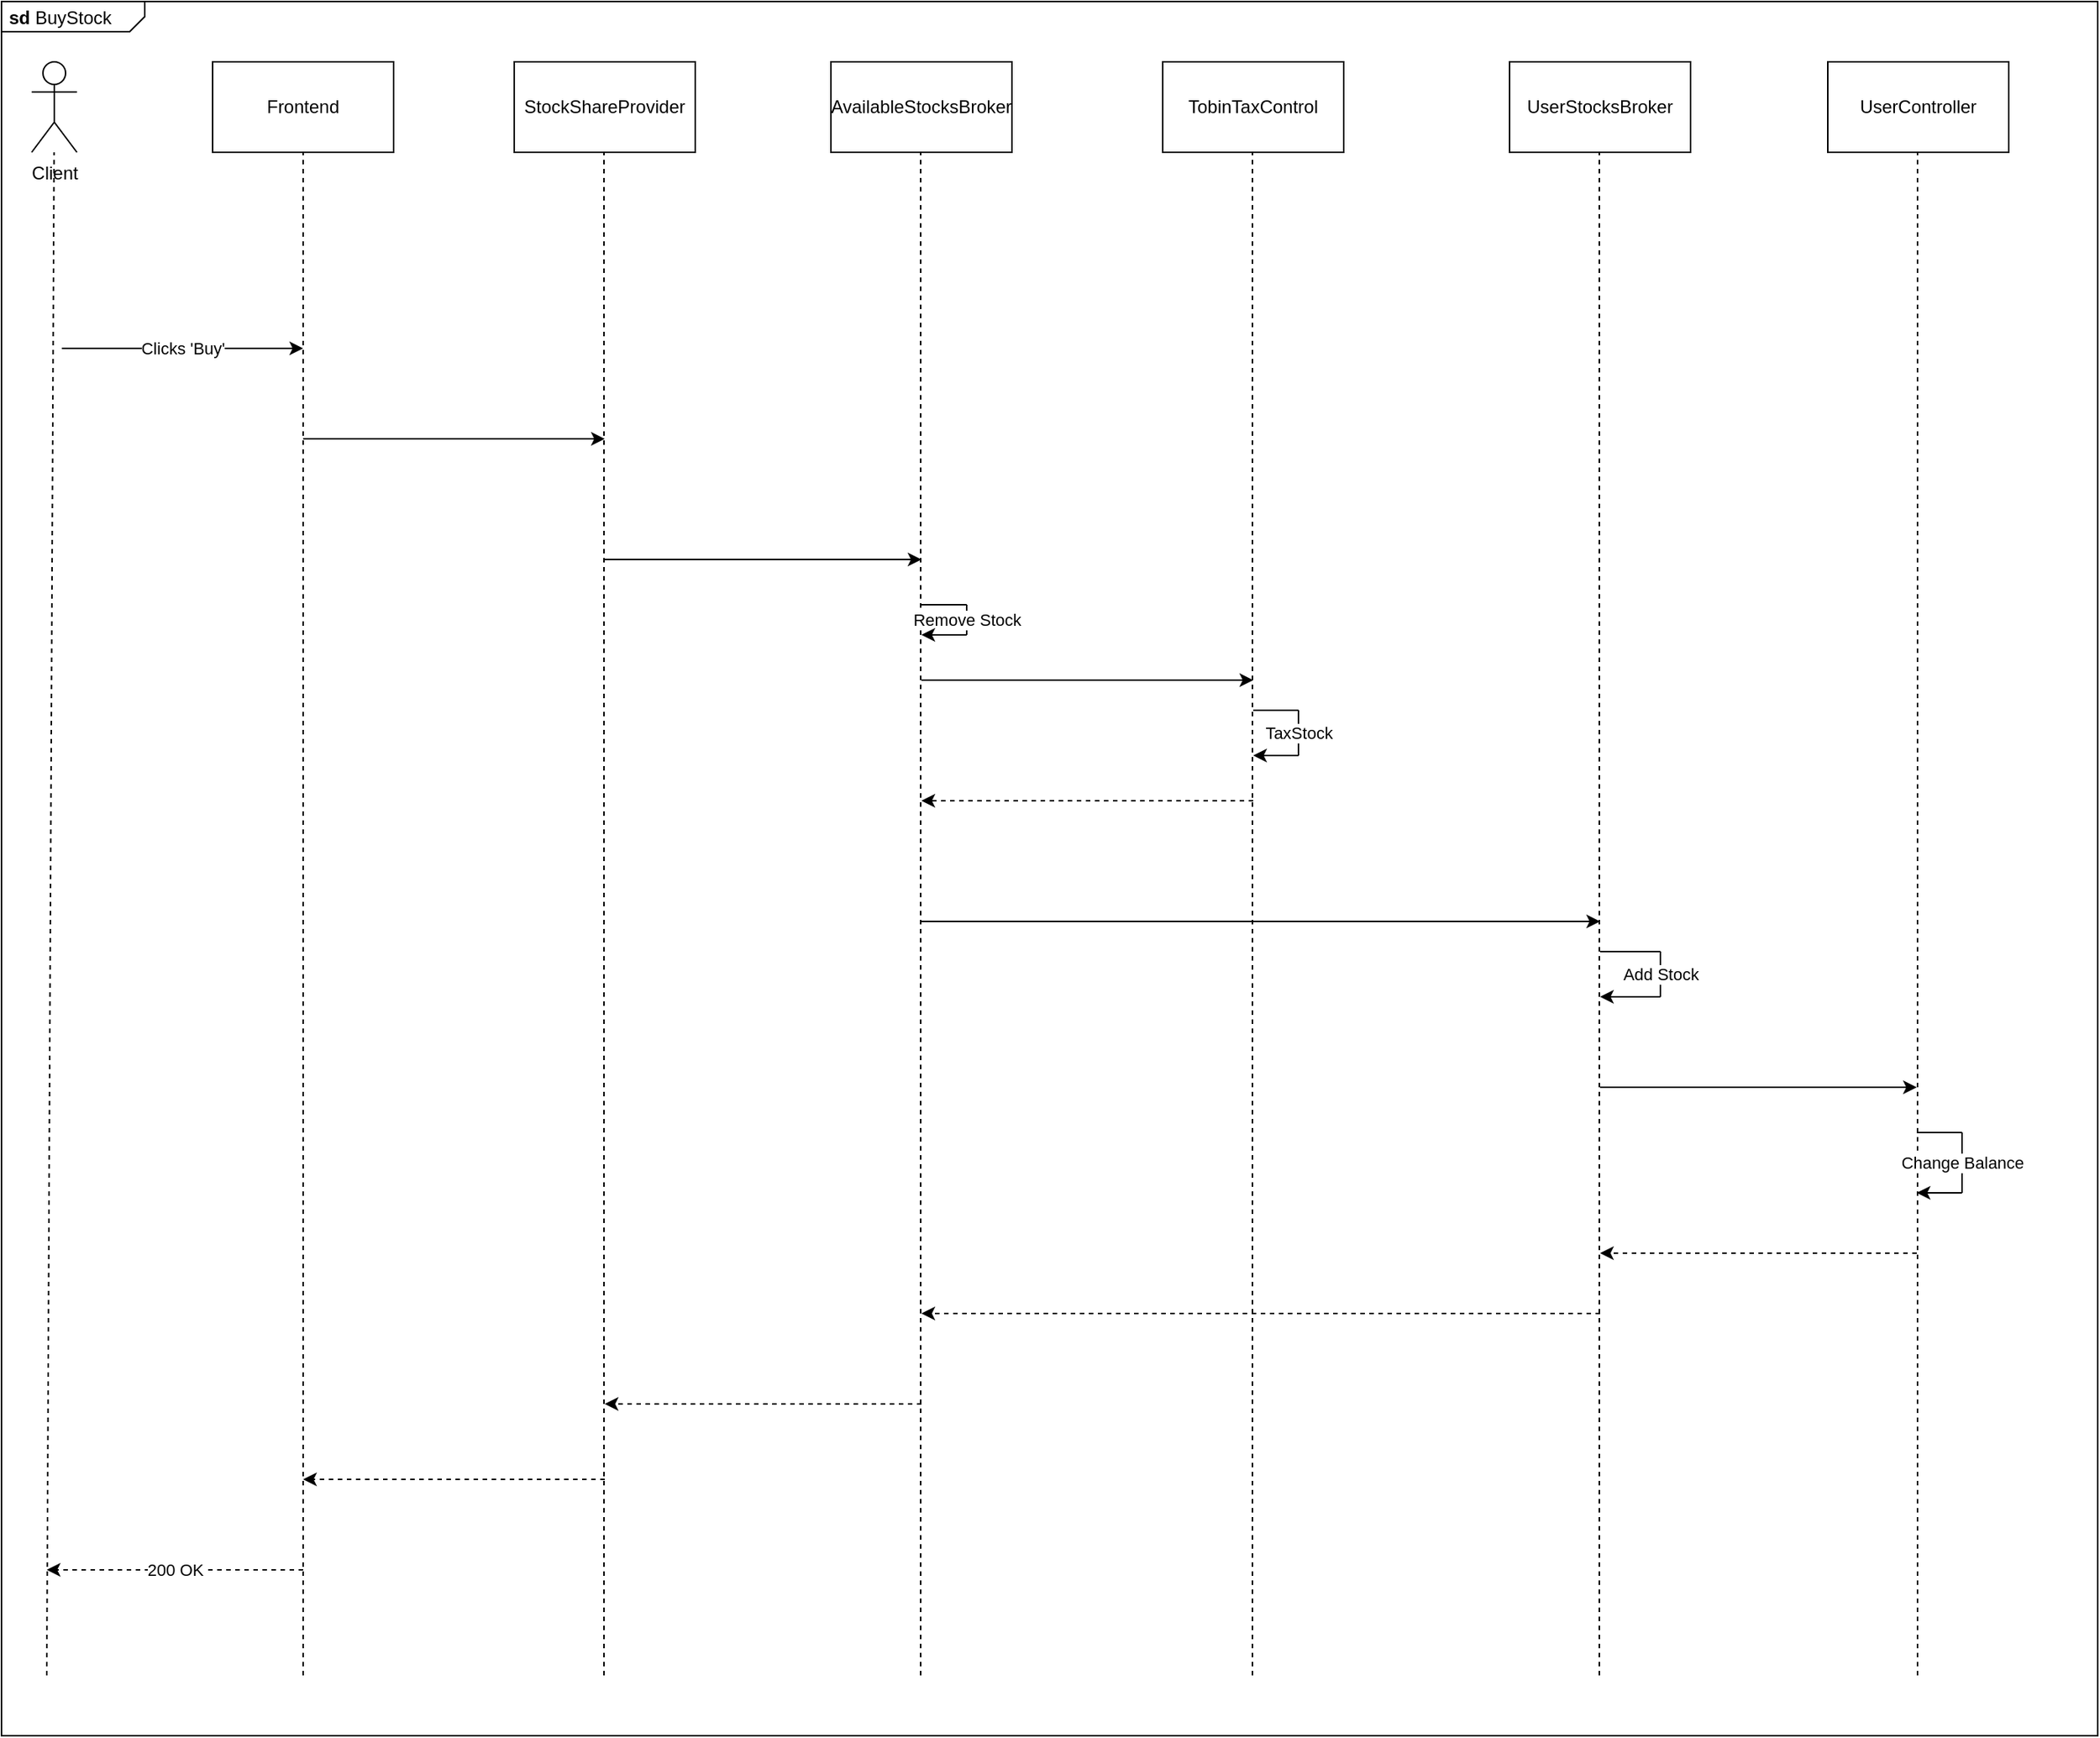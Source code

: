 <mxfile version="13.1.3" type="device"><diagram id="tlgkoU3xiOBSfTorAnxY" name="Page-1"><mxGraphModel dx="2062" dy="1122" grid="1" gridSize="10" guides="1" tooltips="1" connect="1" arrows="1" fold="1" page="1" pageScale="1" pageWidth="827" pageHeight="1169" math="0" shadow="0"><root><mxCell id="0"/><mxCell id="1" parent="0"/><mxCell id="wH8r2I__oGRSwN6TXzzt-1" value="Frontend" style="rounded=0;whiteSpace=wrap;html=1;" vertex="1" parent="1"><mxGeometry x="170" y="50" width="120" height="60" as="geometry"/></mxCell><mxCell id="wH8r2I__oGRSwN6TXzzt-2" value="Client" style="shape=umlActor;verticalLabelPosition=bottom;labelBackgroundColor=#ffffff;verticalAlign=top;html=1;outlineConnect=0;" vertex="1" parent="1"><mxGeometry x="50" y="50" width="30" height="60" as="geometry"/></mxCell><mxCell id="wH8r2I__oGRSwN6TXzzt-3" value="StockShareProvider" style="rounded=0;whiteSpace=wrap;html=1;" vertex="1" parent="1"><mxGeometry x="370" y="50" width="120" height="60" as="geometry"/></mxCell><mxCell id="wH8r2I__oGRSwN6TXzzt-4" value="AvailableStocksBroker" style="rounded=0;whiteSpace=wrap;html=1;" vertex="1" parent="1"><mxGeometry x="580" y="50" width="120" height="60" as="geometry"/></mxCell><mxCell id="wH8r2I__oGRSwN6TXzzt-5" value="TobinTaxControl" style="rounded=0;whiteSpace=wrap;html=1;" vertex="1" parent="1"><mxGeometry x="800" y="50" width="120" height="60" as="geometry"/></mxCell><mxCell id="wH8r2I__oGRSwN6TXzzt-6" value="UserStocksBroker" style="rounded=0;whiteSpace=wrap;html=1;" vertex="1" parent="1"><mxGeometry x="1030" y="50" width="120" height="60" as="geometry"/></mxCell><mxCell id="wH8r2I__oGRSwN6TXzzt-7" value="UserController" style="rounded=0;whiteSpace=wrap;html=1;" vertex="1" parent="1"><mxGeometry x="1241" y="50" width="120" height="60" as="geometry"/></mxCell><mxCell id="wH8r2I__oGRSwN6TXzzt-8" value="" style="endArrow=none;dashed=1;html=1;entryX=0.5;entryY=1;entryDx=0;entryDy=0;" edge="1" parent="1" target="wH8r2I__oGRSwN6TXzzt-1"><mxGeometry width="50" height="50" relative="1" as="geometry"><mxPoint x="230" y="1120" as="sourcePoint"/><mxPoint x="220" y="360" as="targetPoint"/></mxGeometry></mxCell><mxCell id="wH8r2I__oGRSwN6TXzzt-9" value="" style="endArrow=none;dashed=1;html=1;" edge="1" parent="1" target="wH8r2I__oGRSwN6TXzzt-2"><mxGeometry width="50" height="50" relative="1" as="geometry"><mxPoint x="60" y="1120" as="sourcePoint"/><mxPoint x="80" y="170" as="targetPoint"/></mxGeometry></mxCell><mxCell id="wH8r2I__oGRSwN6TXzzt-10" value="" style="endArrow=none;dashed=1;html=1;entryX=0.5;entryY=1;entryDx=0;entryDy=0;" edge="1" parent="1"><mxGeometry width="50" height="50" relative="1" as="geometry"><mxPoint x="429.5" y="1120" as="sourcePoint"/><mxPoint x="429.5" y="110" as="targetPoint"/></mxGeometry></mxCell><mxCell id="wH8r2I__oGRSwN6TXzzt-11" value="" style="endArrow=none;dashed=1;html=1;entryX=0.5;entryY=1;entryDx=0;entryDy=0;" edge="1" parent="1"><mxGeometry width="50" height="50" relative="1" as="geometry"><mxPoint x="639.5" y="1120" as="sourcePoint"/><mxPoint x="639.5" y="110" as="targetPoint"/></mxGeometry></mxCell><mxCell id="wH8r2I__oGRSwN6TXzzt-12" value="" style="endArrow=none;dashed=1;html=1;entryX=0.5;entryY=1;entryDx=0;entryDy=0;" edge="1" parent="1"><mxGeometry width="50" height="50" relative="1" as="geometry"><mxPoint x="859.5" y="1120" as="sourcePoint"/><mxPoint x="859.5" y="110" as="targetPoint"/></mxGeometry></mxCell><mxCell id="wH8r2I__oGRSwN6TXzzt-13" value="" style="endArrow=none;dashed=1;html=1;entryX=0.5;entryY=1;entryDx=0;entryDy=0;" edge="1" parent="1"><mxGeometry width="50" height="50" relative="1" as="geometry"><mxPoint x="1089.5" y="1120" as="sourcePoint"/><mxPoint x="1089.5" y="110" as="targetPoint"/></mxGeometry></mxCell><mxCell id="wH8r2I__oGRSwN6TXzzt-14" value="" style="endArrow=none;dashed=1;html=1;entryX=0.5;entryY=1;entryDx=0;entryDy=0;" edge="1" parent="1"><mxGeometry width="50" height="50" relative="1" as="geometry"><mxPoint x="1300.5" y="1120" as="sourcePoint"/><mxPoint x="1300.5" y="110" as="targetPoint"/></mxGeometry></mxCell><mxCell id="wH8r2I__oGRSwN6TXzzt-15" value="Clicks 'Buy'" style="endArrow=classic;html=1;" edge="1" parent="1"><mxGeometry width="50" height="50" relative="1" as="geometry"><mxPoint x="70" y="240" as="sourcePoint"/><mxPoint x="230" y="240" as="targetPoint"/></mxGeometry></mxCell><mxCell id="wH8r2I__oGRSwN6TXzzt-16" value="" style="endArrow=classic;html=1;" edge="1" parent="1"><mxGeometry width="50" height="50" relative="1" as="geometry"><mxPoint x="230" y="300" as="sourcePoint"/><mxPoint x="430" y="300" as="targetPoint"/><Array as="points"><mxPoint x="330" y="300"/></Array></mxGeometry></mxCell><mxCell id="wH8r2I__oGRSwN6TXzzt-17" value="" style="endArrow=classic;html=1;" edge="1" parent="1"><mxGeometry width="50" height="50" relative="1" as="geometry"><mxPoint x="430" y="380" as="sourcePoint"/><mxPoint x="640" y="380" as="targetPoint"/></mxGeometry></mxCell><mxCell id="wH8r2I__oGRSwN6TXzzt-18" value="" style="endArrow=none;html=1;" edge="1" parent="1"><mxGeometry width="50" height="50" relative="1" as="geometry"><mxPoint x="640" y="410" as="sourcePoint"/><mxPoint x="670" y="410" as="targetPoint"/></mxGeometry></mxCell><mxCell id="wH8r2I__oGRSwN6TXzzt-19" value="Remove Stock" style="endArrow=none;html=1;" edge="1" parent="1"><mxGeometry width="50" height="50" relative="1" as="geometry"><mxPoint x="670" y="430" as="sourcePoint"/><mxPoint x="670" y="410" as="targetPoint"/></mxGeometry></mxCell><mxCell id="wH8r2I__oGRSwN6TXzzt-20" value="" style="endArrow=classic;html=1;" edge="1" parent="1"><mxGeometry width="50" height="50" relative="1" as="geometry"><mxPoint x="670" y="430" as="sourcePoint"/><mxPoint x="640" y="430" as="targetPoint"/></mxGeometry></mxCell><mxCell id="wH8r2I__oGRSwN6TXzzt-21" value="" style="endArrow=classic;html=1;" edge="1" parent="1"><mxGeometry width="50" height="50" relative="1" as="geometry"><mxPoint x="640" y="460" as="sourcePoint"/><mxPoint x="860" y="460" as="targetPoint"/></mxGeometry></mxCell><mxCell id="wH8r2I__oGRSwN6TXzzt-22" value="" style="endArrow=none;html=1;" edge="1" parent="1"><mxGeometry width="50" height="50" relative="1" as="geometry"><mxPoint x="890" y="480" as="sourcePoint"/><mxPoint x="860" y="480" as="targetPoint"/></mxGeometry></mxCell><mxCell id="wH8r2I__oGRSwN6TXzzt-23" value="TaxStock" style="endArrow=none;html=1;" edge="1" parent="1"><mxGeometry width="50" height="50" relative="1" as="geometry"><mxPoint x="890" y="510" as="sourcePoint"/><mxPoint x="890" y="480" as="targetPoint"/></mxGeometry></mxCell><mxCell id="wH8r2I__oGRSwN6TXzzt-24" value="" style="endArrow=classic;html=1;" edge="1" parent="1"><mxGeometry width="50" height="50" relative="1" as="geometry"><mxPoint x="890" y="510" as="sourcePoint"/><mxPoint x="860" y="510" as="targetPoint"/></mxGeometry></mxCell><mxCell id="wH8r2I__oGRSwN6TXzzt-25" value="" style="endArrow=classic;html=1;dashed=1;" edge="1" parent="1"><mxGeometry width="50" height="50" relative="1" as="geometry"><mxPoint x="860" y="540" as="sourcePoint"/><mxPoint x="640" y="540" as="targetPoint"/></mxGeometry></mxCell><mxCell id="wH8r2I__oGRSwN6TXzzt-26" value="" style="endArrow=classic;html=1;" edge="1" parent="1"><mxGeometry width="50" height="50" relative="1" as="geometry"><mxPoint x="640" y="620" as="sourcePoint"/><mxPoint x="1090" y="620" as="targetPoint"/></mxGeometry></mxCell><mxCell id="wH8r2I__oGRSwN6TXzzt-27" value="" style="endArrow=none;html=1;" edge="1" parent="1"><mxGeometry width="50" height="50" relative="1" as="geometry"><mxPoint x="1130" y="640" as="sourcePoint"/><mxPoint x="1090" y="640" as="targetPoint"/></mxGeometry></mxCell><mxCell id="wH8r2I__oGRSwN6TXzzt-28" value="Add Stock" style="endArrow=none;html=1;" edge="1" parent="1"><mxGeometry width="50" height="50" relative="1" as="geometry"><mxPoint x="1130" y="670" as="sourcePoint"/><mxPoint x="1130" y="640" as="targetPoint"/></mxGeometry></mxCell><mxCell id="wH8r2I__oGRSwN6TXzzt-29" value="" style="endArrow=classic;html=1;" edge="1" parent="1"><mxGeometry width="50" height="50" relative="1" as="geometry"><mxPoint x="1130" y="670" as="sourcePoint"/><mxPoint x="1090" y="670" as="targetPoint"/></mxGeometry></mxCell><mxCell id="wH8r2I__oGRSwN6TXzzt-34" value="" style="endArrow=classic;html=1;" edge="1" parent="1"><mxGeometry width="50" height="50" relative="1" as="geometry"><mxPoint x="1090" y="730" as="sourcePoint"/><mxPoint x="1300" y="730" as="targetPoint"/></mxGeometry></mxCell><mxCell id="wH8r2I__oGRSwN6TXzzt-35" value="" style="endArrow=none;html=1;" edge="1" parent="1"><mxGeometry width="50" height="50" relative="1" as="geometry"><mxPoint x="1330" y="760" as="sourcePoint"/><mxPoint x="1300" y="760" as="targetPoint"/></mxGeometry></mxCell><mxCell id="wH8r2I__oGRSwN6TXzzt-36" value="Change Balance" style="endArrow=none;html=1;" edge="1" parent="1"><mxGeometry width="50" height="50" relative="1" as="geometry"><mxPoint x="1330" y="800" as="sourcePoint"/><mxPoint x="1330" y="760" as="targetPoint"/></mxGeometry></mxCell><mxCell id="wH8r2I__oGRSwN6TXzzt-37" value="" style="endArrow=classic;html=1;" edge="1" parent="1"><mxGeometry width="50" height="50" relative="1" as="geometry"><mxPoint x="1330" y="800" as="sourcePoint"/><mxPoint x="1300" y="800" as="targetPoint"/></mxGeometry></mxCell><mxCell id="wH8r2I__oGRSwN6TXzzt-38" value="" style="endArrow=classic;html=1;dashed=1;" edge="1" parent="1"><mxGeometry width="50" height="50" relative="1" as="geometry"><mxPoint x="1300" y="840" as="sourcePoint"/><mxPoint x="1090" y="840" as="targetPoint"/></mxGeometry></mxCell><mxCell id="wH8r2I__oGRSwN6TXzzt-39" value="" style="endArrow=classic;html=1;dashed=1;" edge="1" parent="1"><mxGeometry width="50" height="50" relative="1" as="geometry"><mxPoint x="1090" y="880" as="sourcePoint"/><mxPoint x="640" y="880" as="targetPoint"/></mxGeometry></mxCell><mxCell id="wH8r2I__oGRSwN6TXzzt-40" value="" style="endArrow=classic;html=1;dashed=1;" edge="1" parent="1"><mxGeometry width="50" height="50" relative="1" as="geometry"><mxPoint x="640" y="940" as="sourcePoint"/><mxPoint x="430" y="940" as="targetPoint"/></mxGeometry></mxCell><mxCell id="wH8r2I__oGRSwN6TXzzt-41" value="" style="endArrow=classic;html=1;dashed=1;" edge="1" parent="1"><mxGeometry width="50" height="50" relative="1" as="geometry"><mxPoint x="430" y="990" as="sourcePoint"/><mxPoint x="230" y="990" as="targetPoint"/></mxGeometry></mxCell><mxCell id="wH8r2I__oGRSwN6TXzzt-43" value="200 OK" style="endArrow=classic;html=1;dashed=1;" edge="1" parent="1"><mxGeometry width="50" height="50" relative="1" as="geometry"><mxPoint x="230" y="1050" as="sourcePoint"/><mxPoint x="60" y="1050" as="targetPoint"/></mxGeometry></mxCell><mxCell id="wH8r2I__oGRSwN6TXzzt-44" value="&lt;p style=&quot;margin: 0px ; margin-top: 4px ; margin-left: 5px ; text-align: left&quot;&gt;&lt;b&gt;sd&lt;/b&gt;  BuyStock&lt;/p&gt;" style="html=1;shape=mxgraph.sysml.package;overflow=fill;labelX=95;align=left;spacingLeft=5;verticalAlign=top;spacingTop=-3;fillColor=none;" vertex="1" parent="1"><mxGeometry x="30" y="10" width="1390" height="1150" as="geometry"/></mxCell></root></mxGraphModel></diagram></mxfile>